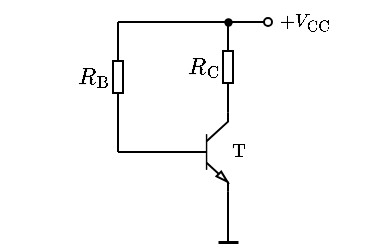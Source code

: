 <mxfile version="17.2.1" type="device"><diagram id="ezh3QGGndIT_hoUMiZhz" name="第 1 页"><mxGraphModel dx="449" dy="326" grid="1" gridSize="5" guides="1" tooltips="1" connect="1" arrows="1" fold="1" page="1" pageScale="1" pageWidth="827" pageHeight="1169" math="1" shadow="0"><root><mxCell id="0"/><mxCell id="1" parent="0"/><mxCell id="byBmD_Dcvsl7zaC2Lwnb-1" value="" style="endArrow=none;html=1;rounded=0;fontSize=10;startSize=4;endSize=4;entryX=0;entryY=0.5;entryDx=0;entryDy=0;entryPerimeter=0;" edge="1" parent="1" target="byBmD_Dcvsl7zaC2Lwnb-6"><mxGeometry width="50" height="50" relative="1" as="geometry"><mxPoint x="370" y="155" as="sourcePoint"/><mxPoint x="380" y="155" as="targetPoint"/></mxGeometry></mxCell><mxCell id="byBmD_Dcvsl7zaC2Lwnb-2" value="$$R_{\mathrm{C}}$$" style="text;html=1;resizable=1;autosize=1;align=center;verticalAlign=middle;points=[];fillColor=none;strokeColor=none;rounded=0;fontSize=10;movable=1;rotatable=1;deletable=1;editable=1;connectable=0;allowArrows=0;" vertex="1" parent="1"><mxGeometry x="400" y="102.5" width="25" height="20" as="geometry"/></mxCell><mxCell id="byBmD_Dcvsl7zaC2Lwnb-3" value="" style="endArrow=none;html=1;rounded=0;fontSize=10;startSize=4;endSize=4;entryX=1;entryY=0.5;entryDx=0;entryDy=0;entryPerimeter=0;" edge="1" parent="1" target="byBmD_Dcvsl7zaC2Lwnb-4"><mxGeometry width="50" height="50" relative="1" as="geometry"><mxPoint x="425" y="90" as="sourcePoint"/><mxPoint x="622" y="50.5" as="targetPoint"/></mxGeometry></mxCell><mxCell id="byBmD_Dcvsl7zaC2Lwnb-4" value="" style="pointerEvents=1;verticalLabelPosition=bottom;shadow=0;dashed=0;align=center;html=1;verticalAlign=top;shape=mxgraph.electrical.resistors.resistor_1;fontSize=10;direction=north;allowArrows=0;" vertex="1" parent="1"><mxGeometry x="422.5" y="100" width="5" height="25" as="geometry"/></mxCell><mxCell id="byBmD_Dcvsl7zaC2Lwnb-5" value="" style="endArrow=none;html=1;rounded=0;fontSize=10;startSize=4;endSize=4;exitX=0;exitY=0.5;exitDx=0;exitDy=0;exitPerimeter=0;entryX=1;entryY=0;entryDx=0;entryDy=0;entryPerimeter=0;" edge="1" parent="1" source="byBmD_Dcvsl7zaC2Lwnb-4" target="byBmD_Dcvsl7zaC2Lwnb-6"><mxGeometry width="50" height="50" relative="1" as="geometry"><mxPoint x="514.5" y="3.5" as="sourcePoint"/><mxPoint x="425" y="118" as="targetPoint"/></mxGeometry></mxCell><mxCell id="byBmD_Dcvsl7zaC2Lwnb-6" value="" style="verticalLabelPosition=bottom;shadow=0;dashed=0;align=center;html=1;verticalAlign=top;shape=mxgraph.electrical.transistors.npn_transistor_5;fontSize=8;strokeWidth=1;sketch=0;" vertex="1" parent="1"><mxGeometry x="400" y="135" width="25" height="40" as="geometry"/></mxCell><mxCell id="byBmD_Dcvsl7zaC2Lwnb-7" value="" style="endArrow=none;html=1;rounded=0;fontSize=8;strokeWidth=1;exitX=1;exitY=1;exitDx=0;exitDy=0;exitPerimeter=0;" edge="1" parent="1" source="byBmD_Dcvsl7zaC2Lwnb-6"><mxGeometry width="50" height="50" relative="1" as="geometry"><mxPoint x="475" y="185" as="sourcePoint"/><mxPoint x="425" y="200" as="targetPoint"/></mxGeometry></mxCell><mxCell id="byBmD_Dcvsl7zaC2Lwnb-8" value="" style="endArrow=none;html=1;rounded=0;fontSize=8;strokeWidth=1.5;" edge="1" parent="1"><mxGeometry width="50" height="50" relative="1" as="geometry"><mxPoint x="420" y="200" as="sourcePoint"/><mxPoint x="430" y="200" as="targetPoint"/></mxGeometry></mxCell><mxCell id="byBmD_Dcvsl7zaC2Lwnb-9" value="" style="endArrow=oval;html=1;rounded=0;fontSize=6;startSize=4;endSize=4;strokeWidth=1;endFill=0;" edge="1" parent="1"><mxGeometry width="50" height="50" relative="1" as="geometry"><mxPoint x="425" y="90" as="sourcePoint"/><mxPoint x="445" y="90" as="targetPoint"/></mxGeometry></mxCell><mxCell id="byBmD_Dcvsl7zaC2Lwnb-10" value="$$+V_{\mathrm{CC}}$$" style="text;html=1;align=center;verticalAlign=middle;resizable=1;points=[];autosize=1;strokeColor=none;fillColor=none;fontSize=8;movable=1;rotatable=1;deletable=1;editable=1;connectable=1;" vertex="1" parent="1"><mxGeometry x="445" y="80" width="35" height="20" as="geometry"/></mxCell><mxCell id="byBmD_Dcvsl7zaC2Lwnb-11" value="$$\mathrm{T}$$" style="text;html=1;align=center;verticalAlign=middle;resizable=1;points=[];autosize=1;strokeColor=none;fillColor=none;fontSize=8;movable=1;rotatable=1;deletable=1;editable=1;connectable=1;" vertex="1" parent="1"><mxGeometry x="420" y="145" width="20" height="20" as="geometry"/></mxCell><mxCell id="byBmD_Dcvsl7zaC2Lwnb-12" value="" style="endArrow=none;html=1;rounded=0;fontSize=8;startSize=4;endSize=4;strokeWidth=1;entryX=0;entryY=0.5;entryDx=0;entryDy=0;entryPerimeter=0;" edge="1" parent="1" target="byBmD_Dcvsl7zaC2Lwnb-14"><mxGeometry width="50" height="50" relative="1" as="geometry"><mxPoint x="370" y="155" as="sourcePoint"/><mxPoint x="370" y="130" as="targetPoint"/></mxGeometry></mxCell><mxCell id="byBmD_Dcvsl7zaC2Lwnb-13" value="$$R_{\mathrm{B}}$$" style="text;html=1;resizable=1;autosize=1;align=center;verticalAlign=middle;points=[];fillColor=none;strokeColor=none;rounded=0;fontSize=10;movable=1;rotatable=1;deletable=1;editable=1;connectable=0;allowArrows=0;" vertex="1" parent="1"><mxGeometry x="345" y="108" width="25" height="20" as="geometry"/></mxCell><mxCell id="byBmD_Dcvsl7zaC2Lwnb-14" value="" style="pointerEvents=1;verticalLabelPosition=bottom;shadow=0;dashed=0;align=center;html=1;verticalAlign=top;shape=mxgraph.electrical.resistors.resistor_1;fontSize=10;direction=north;allowArrows=0;" vertex="1" parent="1"><mxGeometry x="367.5" y="105" width="5" height="25" as="geometry"/></mxCell><mxCell id="byBmD_Dcvsl7zaC2Lwnb-15" value="" style="endArrow=none;html=1;rounded=0;fontSize=8;startSize=4;endSize=4;strokeWidth=1;exitX=1;exitY=0.5;exitDx=0;exitDy=0;exitPerimeter=0;" edge="1" parent="1" source="byBmD_Dcvsl7zaC2Lwnb-14"><mxGeometry width="50" height="50" relative="1" as="geometry"><mxPoint x="405" y="90" as="sourcePoint"/><mxPoint x="370" y="90" as="targetPoint"/></mxGeometry></mxCell><mxCell id="byBmD_Dcvsl7zaC2Lwnb-16" value="" style="endArrow=none;html=1;rounded=0;fontSize=8;startSize=4;endSize=4;strokeWidth=1;" edge="1" parent="1"><mxGeometry width="50" height="50" relative="1" as="geometry"><mxPoint x="370" y="90" as="sourcePoint"/><mxPoint x="425" y="90" as="targetPoint"/></mxGeometry></mxCell><mxCell id="byBmD_Dcvsl7zaC2Lwnb-17" value="" style="shape=waypoint;sketch=0;fillStyle=solid;size=6;pointerEvents=1;points=[];fillColor=none;resizable=1;rotatable=1;perimeter=centerPerimeter;snapToPoint=1;shadow=0;fontSize=6;strokeWidth=0.1;movable=1;deletable=1;editable=1;connectable=1;" vertex="1" parent="1"><mxGeometry x="415" y="80" width="20" height="20" as="geometry"/></mxCell></root></mxGraphModel></diagram></mxfile>